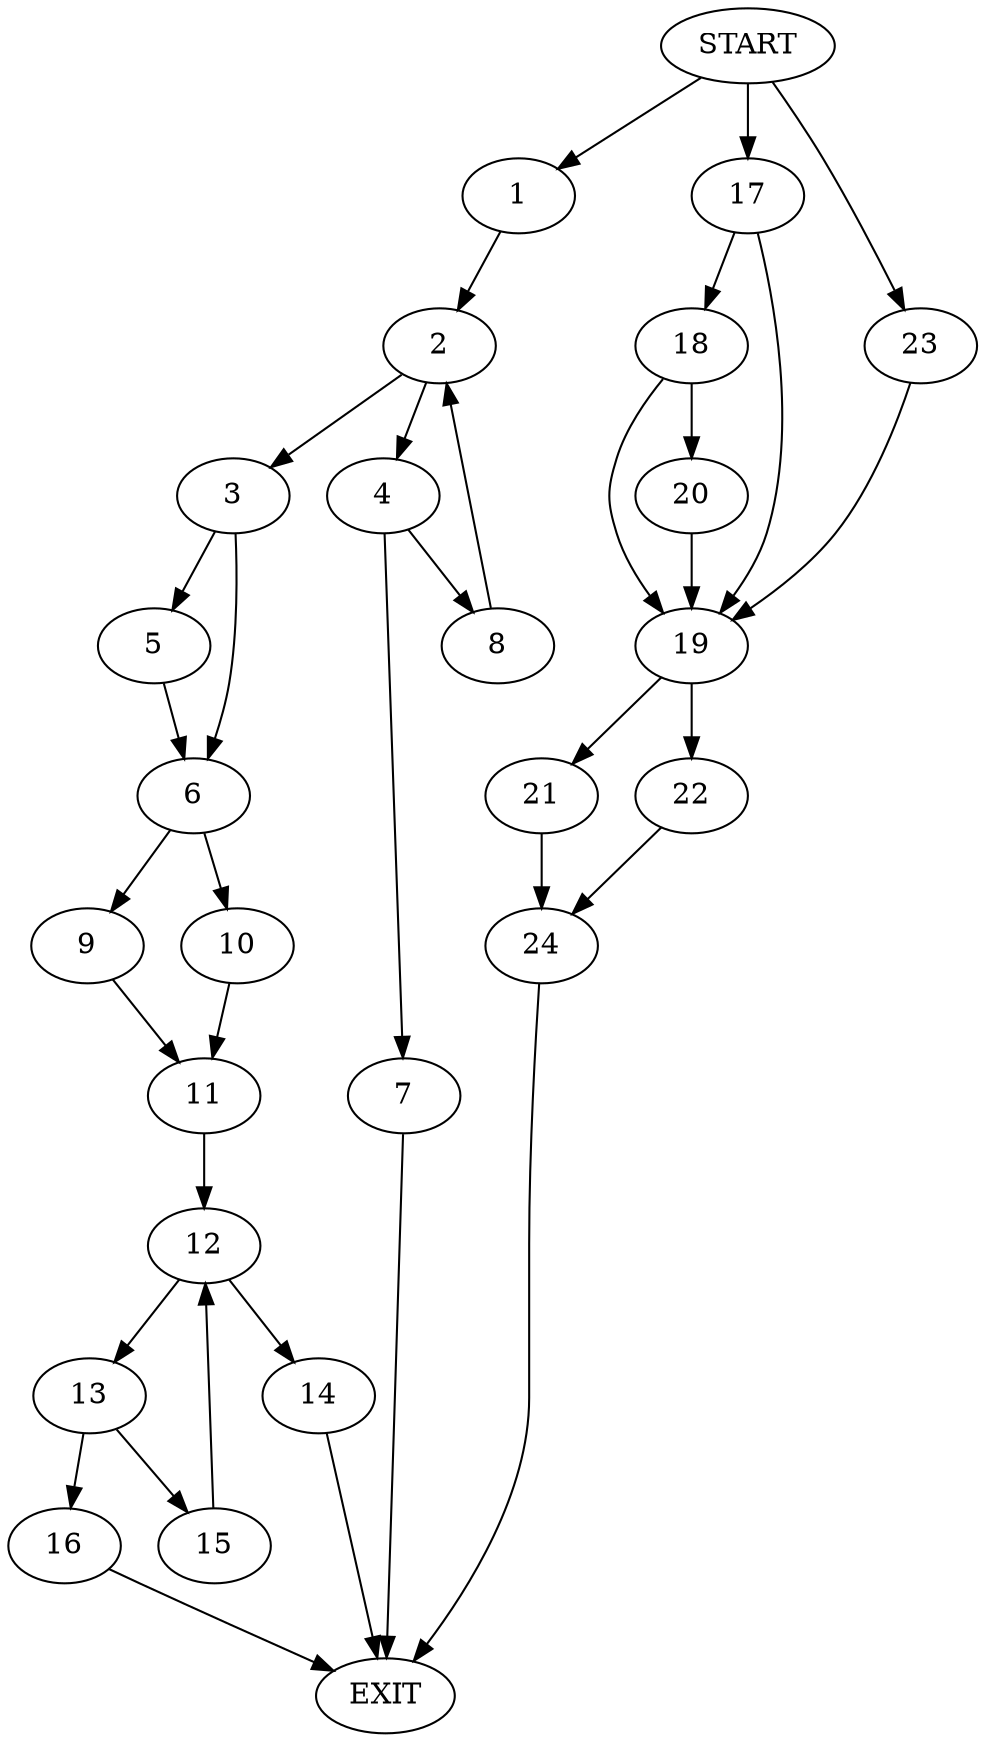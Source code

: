 digraph {
0 [label="START"]
25 [label="EXIT"]
0 -> 1
1 -> 2
2 -> 3
2 -> 4
3 -> 5
3 -> 6
4 -> 7
4 -> 8
8 -> 2
7 -> 25
5 -> 6
6 -> 9
6 -> 10
10 -> 11
9 -> 11
11 -> 12
12 -> 13
12 -> 14
14 -> 25
13 -> 15
13 -> 16
15 -> 12
16 -> 25
0 -> 17
17 -> 18
17 -> 19
18 -> 20
18 -> 19
19 -> 21
19 -> 22
20 -> 19
0 -> 23
23 -> 19
21 -> 24
22 -> 24
24 -> 25
}
